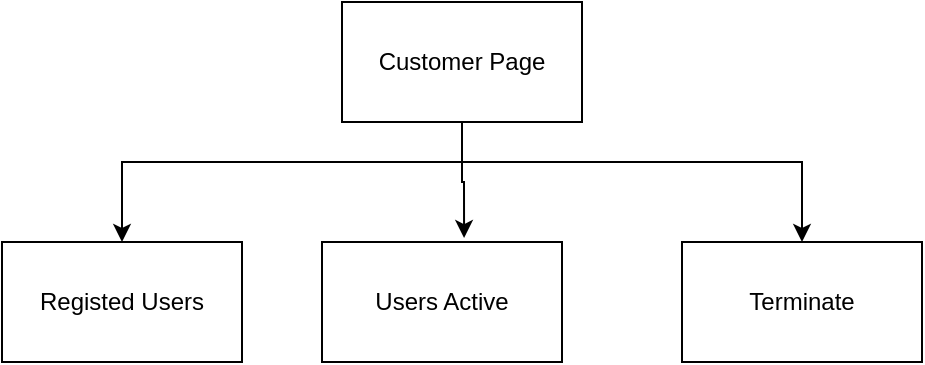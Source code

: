 <mxfile version="14.4.3" type="device"><diagram id="rHqVByzSyJUpH8CuQKsO" name="Page-1"><mxGraphModel dx="1092" dy="494" grid="1" gridSize="10" guides="1" tooltips="1" connect="1" arrows="1" fold="1" page="1" pageScale="1" pageWidth="850" pageHeight="1100" math="0" shadow="0"><root><mxCell id="0"/><mxCell id="1" parent="0"/><mxCell id="9QzQLn8H_t9X_zUDpuUA-5" style="edgeStyle=orthogonalEdgeStyle;rounded=0;orthogonalLoop=1;jettySize=auto;html=1;" edge="1" parent="1" source="9QzQLn8H_t9X_zUDpuUA-1" target="9QzQLn8H_t9X_zUDpuUA-2"><mxGeometry relative="1" as="geometry"><Array as="points"><mxPoint x="380" y="120"/><mxPoint x="210" y="120"/></Array></mxGeometry></mxCell><mxCell id="9QzQLn8H_t9X_zUDpuUA-6" style="edgeStyle=orthogonalEdgeStyle;rounded=0;orthogonalLoop=1;jettySize=auto;html=1;entryX=0.592;entryY=-0.033;entryDx=0;entryDy=0;entryPerimeter=0;" edge="1" parent="1" source="9QzQLn8H_t9X_zUDpuUA-1" target="9QzQLn8H_t9X_zUDpuUA-3"><mxGeometry relative="1" as="geometry"/></mxCell><mxCell id="9QzQLn8H_t9X_zUDpuUA-7" style="edgeStyle=orthogonalEdgeStyle;rounded=0;orthogonalLoop=1;jettySize=auto;html=1;" edge="1" parent="1" source="9QzQLn8H_t9X_zUDpuUA-1" target="9QzQLn8H_t9X_zUDpuUA-4"><mxGeometry relative="1" as="geometry"><Array as="points"><mxPoint x="380" y="120"/><mxPoint x="550" y="120"/></Array></mxGeometry></mxCell><mxCell id="9QzQLn8H_t9X_zUDpuUA-1" value="Customer Page" style="rounded=0;whiteSpace=wrap;html=1;" vertex="1" parent="1"><mxGeometry x="320" y="40" width="120" height="60" as="geometry"/></mxCell><mxCell id="9QzQLn8H_t9X_zUDpuUA-2" value="Registed Users" style="rounded=0;whiteSpace=wrap;html=1;" vertex="1" parent="1"><mxGeometry x="150" y="160" width="120" height="60" as="geometry"/></mxCell><mxCell id="9QzQLn8H_t9X_zUDpuUA-3" value="Users Active" style="whiteSpace=wrap;html=1;" vertex="1" parent="1"><mxGeometry x="310" y="160" width="120" height="60" as="geometry"/></mxCell><mxCell id="9QzQLn8H_t9X_zUDpuUA-4" value="Terminate" style="rounded=0;whiteSpace=wrap;html=1;" vertex="1" parent="1"><mxGeometry x="490" y="160" width="120" height="60" as="geometry"/></mxCell></root></mxGraphModel></diagram></mxfile>
